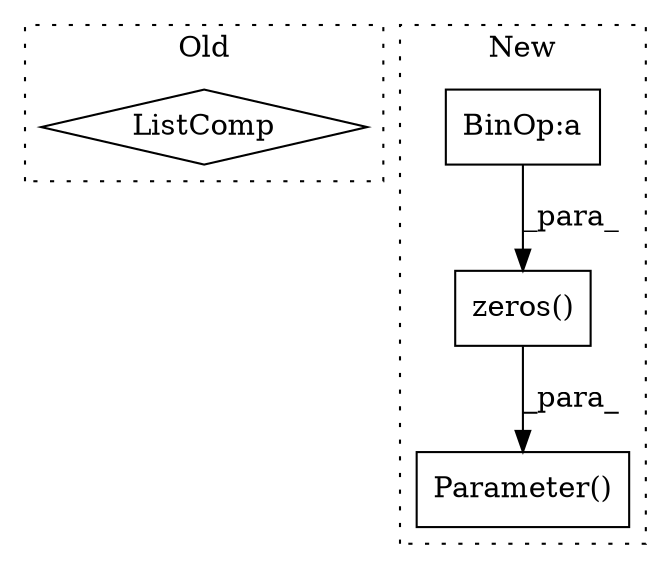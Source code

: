 digraph G {
subgraph cluster0 {
1 [label="ListComp" a="106" s="2829" l="32" shape="diamond"];
label = "Old";
style="dotted";
}
subgraph cluster1 {
2 [label="Parameter()" a="75" s="4575,4655" l="13,1" shape="box"];
3 [label="zeros()" a="75" s="4588,4654" l="12,1" shape="box"];
4 [label="BinOp:a" a="82" s="4621" l="1" shape="box"];
label = "New";
style="dotted";
}
3 -> 2 [label="_para_"];
4 -> 3 [label="_para_"];
}